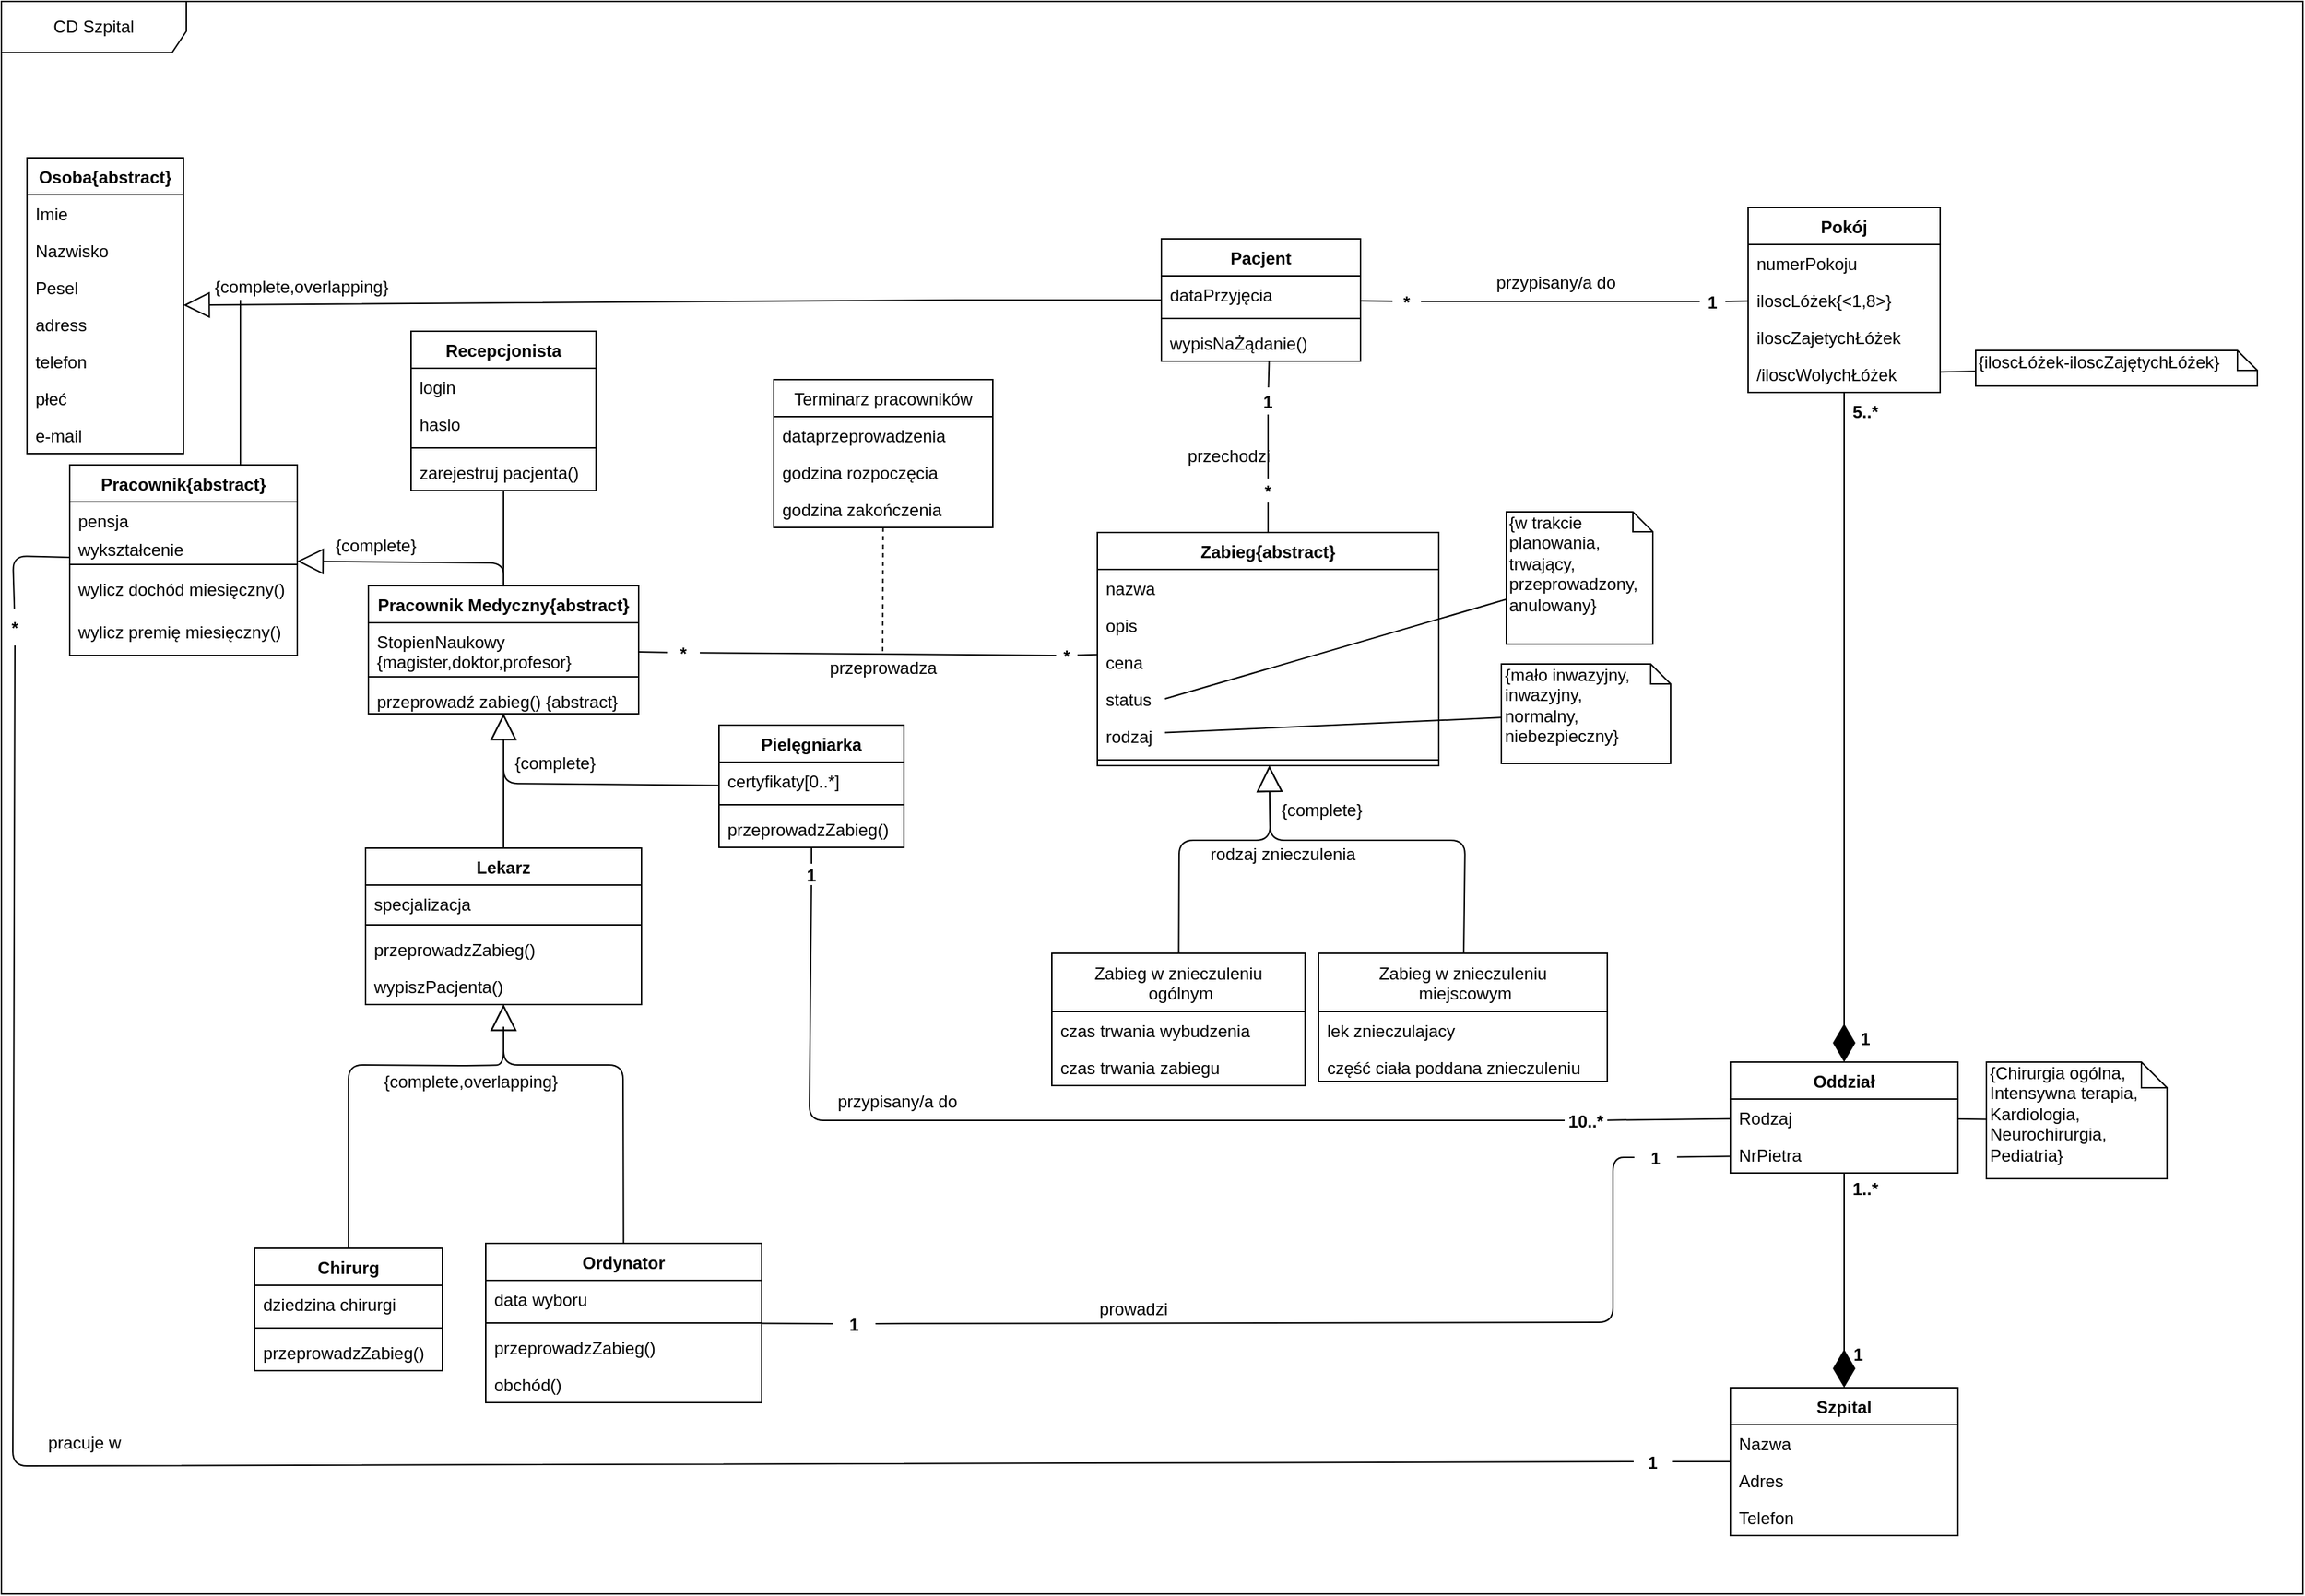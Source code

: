 <mxfile version="10.7.1" type="github"><diagram id="T34uIwSaDnBM8WevRqWh" name="Page-1"><mxGraphModel dx="3764" dy="1315" grid="1" gridSize="10" guides="1" tooltips="1" connect="1" arrows="1" fold="1" page="1" pageScale="1" pageWidth="827" pageHeight="1169" background="none" math="0" shadow="0"><root><mxCell id="0"/><mxCell id="1" parent="0"/><mxCell id="V0LmtOdD6tVDb5vqFVER-1" value="Szpital" style="swimlane;fontStyle=1;align=center;verticalAlign=top;childLayout=stackLayout;horizontal=1;startSize=26;horizontalStack=0;resizeParent=1;resizeParentMax=0;resizeLast=0;collapsible=1;marginBottom=0;" parent="1" vertex="1"><mxGeometry x="407.5" y="985" width="160" height="104" as="geometry"/></mxCell><mxCell id="V0LmtOdD6tVDb5vqFVER-2" value="Nazwa" style="text;strokeColor=none;fillColor=none;align=left;verticalAlign=top;spacingLeft=4;spacingRight=4;overflow=hidden;rotatable=0;points=[[0,0.5],[1,0.5]];portConstraint=eastwest;" parent="V0LmtOdD6tVDb5vqFVER-1" vertex="1"><mxGeometry y="26" width="160" height="26" as="geometry"/></mxCell><mxCell id="V0LmtOdD6tVDb5vqFVER-236" value="Adres" style="text;strokeColor=none;fillColor=none;align=left;verticalAlign=top;spacingLeft=4;spacingRight=4;overflow=hidden;rotatable=0;points=[[0,0.5],[1,0.5]];portConstraint=eastwest;" parent="V0LmtOdD6tVDb5vqFVER-1" vertex="1"><mxGeometry y="52" width="160" height="26" as="geometry"/></mxCell><mxCell id="V0LmtOdD6tVDb5vqFVER-237" value="Telefon" style="text;strokeColor=none;fillColor=none;align=left;verticalAlign=top;spacingLeft=4;spacingRight=4;overflow=hidden;rotatable=0;points=[[0,0.5],[1,0.5]];portConstraint=eastwest;" parent="V0LmtOdD6tVDb5vqFVER-1" vertex="1"><mxGeometry y="78" width="160" height="26" as="geometry"/></mxCell><mxCell id="V0LmtOdD6tVDb5vqFVER-20" value="Pokój" style="swimlane;fontStyle=1;align=center;verticalAlign=top;childLayout=stackLayout;horizontal=1;startSize=26;horizontalStack=0;resizeParent=1;resizeParentMax=0;resizeLast=0;collapsible=1;marginBottom=0;" parent="1" vertex="1"><mxGeometry x="420" y="155" width="135" height="130" as="geometry"/></mxCell><mxCell id="V0LmtOdD6tVDb5vqFVER-21" value="numerPokoju" style="text;strokeColor=none;fillColor=none;align=left;verticalAlign=top;spacingLeft=4;spacingRight=4;overflow=hidden;rotatable=0;points=[[0,0.5],[1,0.5]];portConstraint=eastwest;" parent="V0LmtOdD6tVDb5vqFVER-20" vertex="1"><mxGeometry y="26" width="135" height="26" as="geometry"/></mxCell><mxCell id="V0LmtOdD6tVDb5vqFVER-40" value="iloscLóżek{&lt;1,8&gt;}" style="text;strokeColor=none;fillColor=none;align=left;verticalAlign=top;spacingLeft=4;spacingRight=4;overflow=hidden;rotatable=0;points=[[0,0.5],[1,0.5]];portConstraint=eastwest;" parent="V0LmtOdD6tVDb5vqFVER-20" vertex="1"><mxGeometry y="52" width="135" height="26" as="geometry"/></mxCell><mxCell id="V0LmtOdD6tVDb5vqFVER-41" value="iloscZajetychŁóżek" style="text;strokeColor=none;fillColor=none;align=left;verticalAlign=top;spacingLeft=4;spacingRight=4;overflow=hidden;rotatable=0;points=[[0,0.5],[1,0.5]];portConstraint=eastwest;" parent="V0LmtOdD6tVDb5vqFVER-20" vertex="1"><mxGeometry y="78" width="135" height="26" as="geometry"/></mxCell><mxCell id="V0LmtOdD6tVDb5vqFVER-192" value="/iloscWolychŁóżek" style="text;strokeColor=none;fillColor=none;align=left;verticalAlign=top;spacingLeft=4;spacingRight=4;overflow=hidden;rotatable=0;points=[[0,0.5],[1,0.5]];portConstraint=eastwest;" parent="V0LmtOdD6tVDb5vqFVER-20" vertex="1"><mxGeometry y="104" width="135" height="26" as="geometry"/></mxCell><mxCell id="V0LmtOdD6tVDb5vqFVER-97" value="Pracownik Medyczny{abstract}" style="swimlane;fontStyle=1;align=center;verticalAlign=top;childLayout=stackLayout;horizontal=1;startSize=26;horizontalStack=0;resizeParent=1;resizeParentMax=0;resizeLast=0;collapsible=1;marginBottom=0;" parent="1" vertex="1"><mxGeometry x="-550" y="421" width="190" height="90" as="geometry"/></mxCell><mxCell id="V0LmtOdD6tVDb5vqFVER-98" value="StopienNaukowy&#10;{magister,doktor,profesor}" style="text;strokeColor=none;fillColor=none;align=left;verticalAlign=top;spacingLeft=4;spacingRight=4;overflow=hidden;rotatable=0;points=[[0,0.5],[1,0.5]];portConstraint=eastwest;" parent="V0LmtOdD6tVDb5vqFVER-97" vertex="1"><mxGeometry y="26" width="190" height="34" as="geometry"/></mxCell><mxCell id="V0LmtOdD6tVDb5vqFVER-99" value="" style="line;strokeWidth=1;fillColor=none;align=left;verticalAlign=middle;spacingTop=-1;spacingLeft=3;spacingRight=3;rotatable=0;labelPosition=right;points=[];portConstraint=eastwest;" parent="V0LmtOdD6tVDb5vqFVER-97" vertex="1"><mxGeometry y="60" width="190" height="8" as="geometry"/></mxCell><mxCell id="V0LmtOdD6tVDb5vqFVER-100" value="przeprowadź zabieg() {abstract}" style="text;strokeColor=none;fillColor=none;align=left;verticalAlign=top;spacingLeft=4;spacingRight=4;overflow=hidden;rotatable=0;points=[[0,0.5],[1,0.5]];portConstraint=eastwest;" parent="V0LmtOdD6tVDb5vqFVER-97" vertex="1"><mxGeometry y="68" width="190" height="22" as="geometry"/></mxCell><mxCell id="V0LmtOdD6tVDb5vqFVER-110" value="Lekarz" style="swimlane;fontStyle=1;align=center;verticalAlign=top;childLayout=stackLayout;horizontal=1;startSize=26;horizontalStack=0;resizeParent=1;resizeParentMax=0;resizeLast=0;collapsible=1;marginBottom=0;" parent="1" vertex="1"><mxGeometry x="-552" y="605.5" width="194" height="110" as="geometry"/></mxCell><mxCell id="V0LmtOdD6tVDb5vqFVER-111" value="specjalizacja" style="text;strokeColor=none;fillColor=none;align=left;verticalAlign=top;spacingLeft=4;spacingRight=4;overflow=hidden;rotatable=0;points=[[0,0.5],[1,0.5]];portConstraint=eastwest;" parent="V0LmtOdD6tVDb5vqFVER-110" vertex="1"><mxGeometry y="26" width="194" height="24" as="geometry"/></mxCell><mxCell id="V0LmtOdD6tVDb5vqFVER-112" value="" style="line;strokeWidth=1;fillColor=none;align=left;verticalAlign=middle;spacingTop=-1;spacingLeft=3;spacingRight=3;rotatable=0;labelPosition=right;points=[];portConstraint=eastwest;" parent="V0LmtOdD6tVDb5vqFVER-110" vertex="1"><mxGeometry y="50" width="194" height="8" as="geometry"/></mxCell><mxCell id="V0LmtOdD6tVDb5vqFVER-113" value="przeprowadzZabieg()" style="text;strokeColor=none;fillColor=none;align=left;verticalAlign=top;spacingLeft=4;spacingRight=4;overflow=hidden;rotatable=0;points=[[0,0.5],[1,0.5]];portConstraint=eastwest;" parent="V0LmtOdD6tVDb5vqFVER-110" vertex="1"><mxGeometry y="58" width="194" height="26" as="geometry"/></mxCell><mxCell id="V0LmtOdD6tVDb5vqFVER-233" value="wypiszPacjenta()" style="text;strokeColor=none;fillColor=none;align=left;verticalAlign=top;spacingLeft=4;spacingRight=4;overflow=hidden;rotatable=0;points=[[0,0.5],[1,0.5]];portConstraint=eastwest;" parent="V0LmtOdD6tVDb5vqFVER-110" vertex="1"><mxGeometry y="84" width="194" height="26" as="geometry"/></mxCell><mxCell id="V0LmtOdD6tVDb5vqFVER-140" value="Ordynator" style="swimlane;fontStyle=1;align=center;verticalAlign=top;childLayout=stackLayout;horizontal=1;startSize=26;horizontalStack=0;resizeParent=1;resizeParentMax=0;resizeLast=0;collapsible=1;marginBottom=0;" parent="1" vertex="1"><mxGeometry x="-467.5" y="883.5" width="194" height="112" as="geometry"/></mxCell><mxCell id="V0LmtOdD6tVDb5vqFVER-141" value="data wyboru" style="text;strokeColor=none;fillColor=none;align=left;verticalAlign=top;spacingLeft=4;spacingRight=4;overflow=hidden;rotatable=0;points=[[0,0.5],[1,0.5]];portConstraint=eastwest;" parent="V0LmtOdD6tVDb5vqFVER-140" vertex="1"><mxGeometry y="26" width="194" height="26" as="geometry"/></mxCell><mxCell id="V0LmtOdD6tVDb5vqFVER-142" value="" style="line;strokeWidth=1;fillColor=none;align=left;verticalAlign=middle;spacingTop=-1;spacingLeft=3;spacingRight=3;rotatable=0;labelPosition=right;points=[];portConstraint=eastwest;" parent="V0LmtOdD6tVDb5vqFVER-140" vertex="1"><mxGeometry y="52" width="194" height="8" as="geometry"/></mxCell><mxCell id="V0LmtOdD6tVDb5vqFVER-143" value="przeprowadzZabieg()" style="text;strokeColor=none;fillColor=none;align=left;verticalAlign=top;spacingLeft=4;spacingRight=4;overflow=hidden;rotatable=0;points=[[0,0.5],[1,0.5]];portConstraint=eastwest;" parent="V0LmtOdD6tVDb5vqFVER-140" vertex="1"><mxGeometry y="60" width="194" height="26" as="geometry"/></mxCell><mxCell id="V0LmtOdD6tVDb5vqFVER-177" value="obchód()" style="text;strokeColor=none;fillColor=none;align=left;verticalAlign=top;spacingLeft=4;spacingRight=4;overflow=hidden;rotatable=0;points=[[0,0.5],[1,0.5]];portConstraint=eastwest;" parent="V0LmtOdD6tVDb5vqFVER-140" vertex="1"><mxGeometry y="86" width="194" height="26" as="geometry"/></mxCell><mxCell id="V0LmtOdD6tVDb5vqFVER-134" value="Chirurg" style="swimlane;fontStyle=1;align=center;verticalAlign=top;childLayout=stackLayout;horizontal=1;startSize=26;horizontalStack=0;resizeParent=1;resizeParentMax=0;resizeLast=0;collapsible=1;marginBottom=0;" parent="1" vertex="1"><mxGeometry x="-630" y="887" width="132" height="86" as="geometry"/></mxCell><mxCell id="V0LmtOdD6tVDb5vqFVER-135" value="dziedzina chirurgi" style="text;strokeColor=none;fillColor=none;align=left;verticalAlign=top;spacingLeft=4;spacingRight=4;overflow=hidden;rotatable=0;points=[[0,0.5],[1,0.5]];portConstraint=eastwest;" parent="V0LmtOdD6tVDb5vqFVER-134" vertex="1"><mxGeometry y="26" width="132" height="26" as="geometry"/></mxCell><mxCell id="V0LmtOdD6tVDb5vqFVER-136" value="" style="line;strokeWidth=1;fillColor=none;align=left;verticalAlign=middle;spacingTop=-1;spacingLeft=3;spacingRight=3;rotatable=0;labelPosition=right;points=[];portConstraint=eastwest;" parent="V0LmtOdD6tVDb5vqFVER-134" vertex="1"><mxGeometry y="52" width="132" height="8" as="geometry"/></mxCell><mxCell id="V0LmtOdD6tVDb5vqFVER-137" value="przeprowadzZabieg()" style="text;strokeColor=none;fillColor=none;align=left;verticalAlign=top;spacingLeft=4;spacingRight=4;overflow=hidden;rotatable=0;points=[[0,0.5],[1,0.5]];portConstraint=eastwest;" parent="V0LmtOdD6tVDb5vqFVER-134" vertex="1"><mxGeometry y="60" width="132" height="26" as="geometry"/></mxCell><mxCell id="V0LmtOdD6tVDb5vqFVER-78" value="Pielęgniarka" style="swimlane;fontStyle=1;align=center;verticalAlign=top;childLayout=stackLayout;horizontal=1;startSize=26;horizontalStack=0;resizeParent=1;resizeParentMax=0;resizeLast=0;collapsible=1;marginBottom=0;" parent="1" vertex="1"><mxGeometry x="-303.5" y="519" width="130" height="86" as="geometry"/></mxCell><mxCell id="V0LmtOdD6tVDb5vqFVER-84" value="certyfikaty[0..*]" style="text;strokeColor=none;fillColor=none;align=left;verticalAlign=top;spacingLeft=4;spacingRight=4;overflow=hidden;rotatable=0;points=[[0,0.5],[1,0.5]];portConstraint=eastwest;" parent="V0LmtOdD6tVDb5vqFVER-78" vertex="1"><mxGeometry y="26" width="130" height="26" as="geometry"/></mxCell><mxCell id="V0LmtOdD6tVDb5vqFVER-80" value="" style="line;strokeWidth=1;fillColor=none;align=left;verticalAlign=middle;spacingTop=-1;spacingLeft=3;spacingRight=3;rotatable=0;labelPosition=right;points=[];portConstraint=eastwest;" parent="V0LmtOdD6tVDb5vqFVER-78" vertex="1"><mxGeometry y="52" width="130" height="8" as="geometry"/></mxCell><mxCell id="V0LmtOdD6tVDb5vqFVER-81" value="przeprowadzZabieg()" style="text;strokeColor=none;fillColor=none;align=left;verticalAlign=top;spacingLeft=4;spacingRight=4;overflow=hidden;rotatable=0;points=[[0,0.5],[1,0.5]];portConstraint=eastwest;" parent="V0LmtOdD6tVDb5vqFVER-78" vertex="1"><mxGeometry y="60" width="130" height="26" as="geometry"/></mxCell><mxCell id="V0LmtOdD6tVDb5vqFVER-5" value="Pacjent" style="swimlane;fontStyle=1;align=center;verticalAlign=top;childLayout=stackLayout;horizontal=1;startSize=26;horizontalStack=0;resizeParent=1;resizeParentMax=0;resizeLast=0;collapsible=1;marginBottom=0;" parent="1" vertex="1"><mxGeometry x="7.5" y="177" width="140" height="86" as="geometry"/></mxCell><mxCell id="V0LmtOdD6tVDb5vqFVER-57" value="dataPrzyjęcia" style="text;strokeColor=none;fillColor=none;align=left;verticalAlign=top;spacingLeft=4;spacingRight=4;overflow=hidden;rotatable=0;points=[[0,0.5],[1,0.5]];portConstraint=eastwest;" parent="V0LmtOdD6tVDb5vqFVER-5" vertex="1"><mxGeometry y="26" width="140" height="26" as="geometry"/></mxCell><mxCell id="V0LmtOdD6tVDb5vqFVER-7" value="" style="line;strokeWidth=1;fillColor=none;align=left;verticalAlign=middle;spacingTop=-1;spacingLeft=3;spacingRight=3;rotatable=0;labelPosition=right;points=[];portConstraint=eastwest;" parent="V0LmtOdD6tVDb5vqFVER-5" vertex="1"><mxGeometry y="52" width="140" height="8" as="geometry"/></mxCell><mxCell id="V0LmtOdD6tVDb5vqFVER-8" value="wypisNaŻądanie()" style="text;strokeColor=none;fillColor=none;align=left;verticalAlign=top;spacingLeft=4;spacingRight=4;overflow=hidden;rotatable=0;points=[[0,0.5],[1,0.5]];portConstraint=eastwest;" parent="V0LmtOdD6tVDb5vqFVER-5" vertex="1"><mxGeometry y="60" width="140" height="26" as="geometry"/></mxCell><mxCell id="V0LmtOdD6tVDb5vqFVER-42" value="Osoba{abstract}" style="swimlane;fontStyle=1;align=center;verticalAlign=top;childLayout=stackLayout;horizontal=1;startSize=26;horizontalStack=0;resizeParent=1;resizeParentMax=0;resizeLast=0;collapsible=1;marginBottom=0;" parent="1" vertex="1"><mxGeometry x="-790" y="120" width="110" height="208" as="geometry"><mxRectangle x="-472.5" y="145" width="120" height="26" as="alternateBounds"/></mxGeometry></mxCell><mxCell id="V0LmtOdD6tVDb5vqFVER-43" value="Imie" style="text;strokeColor=none;fillColor=none;align=left;verticalAlign=top;spacingLeft=4;spacingRight=4;overflow=hidden;rotatable=0;points=[[0,0.5],[1,0.5]];portConstraint=eastwest;" parent="V0LmtOdD6tVDb5vqFVER-42" vertex="1"><mxGeometry y="26" width="110" height="26" as="geometry"/></mxCell><mxCell id="V0LmtOdD6tVDb5vqFVER-46" value="Nazwisko" style="text;strokeColor=none;fillColor=none;align=left;verticalAlign=top;spacingLeft=4;spacingRight=4;overflow=hidden;rotatable=0;points=[[0,0.5],[1,0.5]];portConstraint=eastwest;" parent="V0LmtOdD6tVDb5vqFVER-42" vertex="1"><mxGeometry y="52" width="110" height="26" as="geometry"/></mxCell><mxCell id="V0LmtOdD6tVDb5vqFVER-47" value="Pesel" style="text;strokeColor=none;fillColor=none;align=left;verticalAlign=top;spacingLeft=4;spacingRight=4;overflow=hidden;rotatable=0;points=[[0,0.5],[1,0.5]];portConstraint=eastwest;" parent="V0LmtOdD6tVDb5vqFVER-42" vertex="1"><mxGeometry y="78" width="110" height="26" as="geometry"/></mxCell><mxCell id="V0LmtOdD6tVDb5vqFVER-48" value="adress" style="text;strokeColor=none;fillColor=none;align=left;verticalAlign=top;spacingLeft=4;spacingRight=4;overflow=hidden;rotatable=0;points=[[0,0.5],[1,0.5]];portConstraint=eastwest;" parent="V0LmtOdD6tVDb5vqFVER-42" vertex="1"><mxGeometry y="104" width="110" height="26" as="geometry"/></mxCell><mxCell id="V0LmtOdD6tVDb5vqFVER-49" value="telefon" style="text;strokeColor=none;fillColor=none;align=left;verticalAlign=top;spacingLeft=4;spacingRight=4;overflow=hidden;rotatable=0;points=[[0,0.5],[1,0.5]];portConstraint=eastwest;" parent="V0LmtOdD6tVDb5vqFVER-42" vertex="1"><mxGeometry y="130" width="110" height="26" as="geometry"/></mxCell><mxCell id="V0LmtOdD6tVDb5vqFVER-251" value="płeć" style="text;strokeColor=none;fillColor=none;align=left;verticalAlign=top;spacingLeft=4;spacingRight=4;overflow=hidden;rotatable=0;points=[[0,0.5],[1,0.5]];portConstraint=eastwest;" parent="V0LmtOdD6tVDb5vqFVER-42" vertex="1"><mxGeometry y="156" width="110" height="26" as="geometry"/></mxCell><mxCell id="V0LmtOdD6tVDb5vqFVER-50" value="e-mail" style="text;strokeColor=none;fillColor=none;align=left;verticalAlign=top;spacingLeft=4;spacingRight=4;overflow=hidden;rotatable=0;points=[[0,0.5],[1,0.5]];portConstraint=eastwest;" parent="V0LmtOdD6tVDb5vqFVER-42" vertex="1"><mxGeometry y="182" width="110" height="26" as="geometry"/></mxCell><mxCell id="V0LmtOdD6tVDb5vqFVER-127" value="" style="endArrow=none;html=1;exitX=1;exitY=0.5;exitDx=0;exitDy=0;" parent="1" source="V0LmtOdD6tVDb5vqFVER-214" target="V0LmtOdD6tVDb5vqFVER-20" edge="1"><mxGeometry width="50" height="50" relative="1" as="geometry"><mxPoint x="268.5" y="283.601" as="sourcePoint"/><mxPoint x="98.5" y="612.5" as="targetPoint"/></mxGeometry></mxCell><mxCell id="V0LmtOdD6tVDb5vqFVER-145" value="Zabieg{abstract}" style="swimlane;fontStyle=1;align=center;verticalAlign=top;childLayout=stackLayout;horizontal=1;startSize=26;horizontalStack=0;resizeParent=1;resizeParentMax=0;resizeLast=0;collapsible=1;marginBottom=0;" parent="1" vertex="1"><mxGeometry x="-37.5" y="383.5" width="240" height="164" as="geometry"/></mxCell><mxCell id="V0LmtOdD6tVDb5vqFVER-149" value="nazwa" style="text;strokeColor=none;fillColor=none;align=left;verticalAlign=top;spacingLeft=4;spacingRight=4;overflow=hidden;rotatable=0;points=[[0,0.5],[1,0.5]];portConstraint=eastwest;" parent="V0LmtOdD6tVDb5vqFVER-145" vertex="1"><mxGeometry y="26" width="240" height="26" as="geometry"/></mxCell><mxCell id="bHVNC20wXIVItzgnzhsU-76" value="opis" style="text;strokeColor=none;fillColor=none;align=left;verticalAlign=top;spacingLeft=4;spacingRight=4;overflow=hidden;rotatable=0;points=[[0,0.5],[1,0.5]];portConstraint=eastwest;" vertex="1" parent="V0LmtOdD6tVDb5vqFVER-145"><mxGeometry y="52" width="240" height="26" as="geometry"/></mxCell><mxCell id="bHVNC20wXIVItzgnzhsU-75" value="cena" style="text;strokeColor=none;fillColor=none;align=left;verticalAlign=top;spacingLeft=4;spacingRight=4;overflow=hidden;rotatable=0;points=[[0,0.5],[1,0.5]];portConstraint=eastwest;" vertex="1" parent="V0LmtOdD6tVDb5vqFVER-145"><mxGeometry y="78" width="240" height="26" as="geometry"/></mxCell><mxCell id="bHVNC20wXIVItzgnzhsU-55" value="status" style="text;strokeColor=none;fillColor=none;align=left;verticalAlign=top;spacingLeft=4;spacingRight=4;overflow=hidden;rotatable=0;points=[[0,0.5],[1,0.5]];portConstraint=eastwest;" vertex="1" parent="V0LmtOdD6tVDb5vqFVER-145"><mxGeometry y="104" width="240" height="26" as="geometry"/></mxCell><mxCell id="bHVNC20wXIVItzgnzhsU-81" value="rodzaj" style="text;strokeColor=none;fillColor=none;align=left;verticalAlign=top;spacingLeft=4;spacingRight=4;overflow=hidden;rotatable=0;points=[[0,0.5],[1,0.5]];portConstraint=eastwest;" vertex="1" parent="V0LmtOdD6tVDb5vqFVER-145"><mxGeometry y="130" width="240" height="26" as="geometry"/></mxCell><mxCell id="V0LmtOdD6tVDb5vqFVER-147" value="" style="line;strokeWidth=1;fillColor=none;align=left;verticalAlign=middle;spacingTop=-1;spacingLeft=3;spacingRight=3;rotatable=0;labelPosition=right;points=[];portConstraint=eastwest;" parent="V0LmtOdD6tVDb5vqFVER-145" vertex="1"><mxGeometry y="156" width="240" height="8" as="geometry"/></mxCell><mxCell id="V0LmtOdD6tVDb5vqFVER-162" value="" style="endArrow=none;html=1;" parent="1" source="V0LmtOdD6tVDb5vqFVER-226" target="V0LmtOdD6tVDb5vqFVER-145" edge="1"><mxGeometry width="50" height="50" relative="1" as="geometry"><mxPoint x="-76.5" y="620" as="sourcePoint"/><mxPoint x="-26.5" y="570" as="targetPoint"/></mxGeometry></mxCell><mxCell id="V0LmtOdD6tVDb5vqFVER-163" value="" style="endArrow=none;html=1;entryX=0.541;entryY=1.005;entryDx=0;entryDy=0;entryPerimeter=0;" parent="1" source="V0LmtOdD6tVDb5vqFVER-200" target="V0LmtOdD6tVDb5vqFVER-8" edge="1"><mxGeometry width="50" height="50" relative="1" as="geometry"><mxPoint x="103.5" y="540" as="sourcePoint"/><mxPoint x="-3.5" y="337.5" as="targetPoint"/></mxGeometry></mxCell><mxCell id="V0LmtOdD6tVDb5vqFVER-164" value="{Chirurgia ogólna,&lt;br&gt;Intensywna terapia,&lt;br&gt;Kardiologia,&lt;br&gt;Neurochirurgia,&lt;br&gt;Pediatria}" style="shape=note;whiteSpace=wrap;html=1;size=18;verticalAlign=top;align=left;spacingTop=-6;" parent="1" vertex="1"><mxGeometry x="587.5" y="756" width="127" height="82" as="geometry"/></mxCell><mxCell id="V0LmtOdD6tVDb5vqFVER-167" value="" style="endArrow=none;html=1;" parent="1" source="V0LmtOdD6tVDb5vqFVER-139" target="V0LmtOdD6tVDb5vqFVER-164" edge="1"><mxGeometry width="50" height="50" relative="1" as="geometry"><mxPoint x="567.5" y="794.702" as="sourcePoint"/><mxPoint x="877.5" y="284.5" as="targetPoint"/></mxGeometry></mxCell><mxCell id="V0LmtOdD6tVDb5vqFVER-170" value="" style="endArrow=none;html=1;" parent="1" source="V0LmtOdD6tVDb5vqFVER-221" target="V0LmtOdD6tVDb5vqFVER-16" edge="1"><mxGeometry width="50" height="50" relative="1" as="geometry"><mxPoint x="63.5" y="630" as="sourcePoint"/><mxPoint x="113.5" y="580" as="targetPoint"/></mxGeometry></mxCell><mxCell id="V0LmtOdD6tVDb5vqFVER-179" value="" style="endArrow=block;endSize=16;endFill=0;html=1;" parent="1" source="V0LmtOdD6tVDb5vqFVER-5" target="V0LmtOdD6tVDb5vqFVER-42" edge="1"><mxGeometry x="-0.375" y="80" width="160" relative="1" as="geometry"><mxPoint x="-525" y="98" as="sourcePoint"/><mxPoint x="-365" y="98" as="targetPoint"/><mxPoint as="offset"/><Array as="points"><mxPoint x="-145" y="220"/></Array></mxGeometry></mxCell><mxCell id="V0LmtOdD6tVDb5vqFVER-183" value="" style="endArrow=block;endSize=16;endFill=0;html=1;" parent="1" source="V0LmtOdD6tVDb5vqFVER-110" target="V0LmtOdD6tVDb5vqFVER-97" edge="1"><mxGeometry x="-0.375" y="80" width="160" relative="1" as="geometry"><mxPoint x="-438.0" y="575" as="sourcePoint"/><mxPoint x="-598" y="575" as="targetPoint"/><mxPoint as="offset"/></mxGeometry></mxCell><mxCell id="V0LmtOdD6tVDb5vqFVER-184" value="" style="endArrow=block;endSize=16;endFill=0;html=1;" parent="1" source="V0LmtOdD6tVDb5vqFVER-78" target="V0LmtOdD6tVDb5vqFVER-97" edge="1"><mxGeometry x="-0.375" y="80" width="160" relative="1" as="geometry"><mxPoint x="-465.0" y="378" as="sourcePoint"/><mxPoint x="-625" y="378" as="targetPoint"/><mxPoint as="offset"/><Array as="points"><mxPoint x="-455" y="560"/></Array></mxGeometry></mxCell><mxCell id="V0LmtOdD6tVDb5vqFVER-185" value="" style="endArrow=block;endSize=16;endFill=0;html=1;" parent="1" source="V0LmtOdD6tVDb5vqFVER-140" target="V0LmtOdD6tVDb5vqFVER-110" edge="1"><mxGeometry x="-0.375" y="80" width="160" relative="1" as="geometry"><mxPoint x="-305" y="675.929" as="sourcePoint"/><mxPoint x="-145" y="675.929" as="targetPoint"/><mxPoint as="offset"/><Array as="points"><mxPoint x="-371" y="758"/><mxPoint x="-455" y="758"/></Array></mxGeometry></mxCell><mxCell id="V0LmtOdD6tVDb5vqFVER-186" value="" style="endArrow=block;endSize=16;endFill=0;html=1;" parent="1" source="V0LmtOdD6tVDb5vqFVER-134" target="V0LmtOdD6tVDb5vqFVER-110" edge="1"><mxGeometry x="-0.375" y="80" width="160" relative="1" as="geometry"><mxPoint x="-745" y="631" as="sourcePoint"/><mxPoint x="-475" y="728" as="targetPoint"/><mxPoint as="offset"/><Array as="points"><mxPoint x="-564" y="758"/><mxPoint x="-475" y="758.5"/><mxPoint x="-455" y="758"/><mxPoint x="-455" y="730"/></Array></mxGeometry></mxCell><mxCell id="V0LmtOdD6tVDb5vqFVER-201" value="*" style="text;align=center;fontStyle=1;verticalAlign=middle;spacingLeft=3;spacingRight=3;strokeColor=none;rotatable=0;points=[[0,0.5],[1,0.5]];portConstraint=eastwest;" parent="1" vertex="1"><mxGeometry x="75" y="345.5" width="15" height="17" as="geometry"/></mxCell><mxCell id="V0LmtOdD6tVDb5vqFVER-206" value="" style="endArrow=none;html=1;" parent="1" source="V0LmtOdD6tVDb5vqFVER-145" target="V0LmtOdD6tVDb5vqFVER-201" edge="1"><mxGeometry width="50" height="50" relative="1" as="geometry"><mxPoint x="-14.523" y="437.5" as="sourcePoint"/><mxPoint x="-48.477" y="332" as="targetPoint"/></mxGeometry></mxCell><mxCell id="V0LmtOdD6tVDb5vqFVER-200" value="1" style="text;align=center;fontStyle=1;verticalAlign=middle;spacingLeft=3;spacingRight=3;strokeColor=none;rotatable=0;points=[[0,0.5],[1,0.5]];portConstraint=eastwest;" parent="1" vertex="1"><mxGeometry x="77.5" y="281.5" width="10" height="19" as="geometry"/></mxCell><mxCell id="V0LmtOdD6tVDb5vqFVER-207" value="" style="endArrow=none;html=1;" parent="1" source="V0LmtOdD6tVDb5vqFVER-201" target="V0LmtOdD6tVDb5vqFVER-200" edge="1"><mxGeometry width="50" height="50" relative="1" as="geometry"><mxPoint x="-30.214" y="403" as="sourcePoint"/><mxPoint x="-50.5" y="332" as="targetPoint"/></mxGeometry></mxCell><mxCell id="V0LmtOdD6tVDb5vqFVER-199" value="*" style="text;align=center;fontStyle=1;verticalAlign=middle;spacingLeft=3;spacingRight=3;strokeColor=none;rotatable=0;points=[[0,0.5],[1,0.5]];portConstraint=eastwest;" parent="1" vertex="1"><mxGeometry x="170" y="208" width="20" height="26" as="geometry"/></mxCell><mxCell id="V0LmtOdD6tVDb5vqFVER-208" value="" style="endArrow=none;html=1;" parent="1" source="V0LmtOdD6tVDb5vqFVER-5" target="V0LmtOdD6tVDb5vqFVER-199" edge="1"><mxGeometry width="50" height="50" relative="1" as="geometry"><mxPoint x="13.5" y="278.667" as="sourcePoint"/><mxPoint x="123.5" y="282.333" as="targetPoint"/></mxGeometry></mxCell><mxCell id="V0LmtOdD6tVDb5vqFVER-209" value="5..*" style="text;align=center;fontStyle=1;verticalAlign=middle;spacingLeft=3;spacingRight=3;strokeColor=none;rotatable=0;points=[[0,0.5],[1,0.5]];portConstraint=eastwest;" parent="1" vertex="1"><mxGeometry x="487.5" y="285" width="30" height="26" as="geometry"/></mxCell><mxCell id="V0LmtOdD6tVDb5vqFVER-214" value="1" style="text;align=center;fontStyle=1;verticalAlign=middle;spacingLeft=3;spacingRight=3;strokeColor=none;rotatable=0;points=[[0,0.5],[1,0.5]];portConstraint=eastwest;" parent="1" vertex="1"><mxGeometry x="386" y="208" width="18" height="26" as="geometry"/></mxCell><mxCell id="V0LmtOdD6tVDb5vqFVER-215" value="" style="endArrow=none;html=1;" parent="1" source="V0LmtOdD6tVDb5vqFVER-199" target="V0LmtOdD6tVDb5vqFVER-214" edge="1"><mxGeometry width="50" height="50" relative="1" as="geometry"><mxPoint x="48.5" y="281.353" as="sourcePoint"/><mxPoint x="123.5" y="283.118" as="targetPoint"/></mxGeometry></mxCell><mxCell id="V0LmtOdD6tVDb5vqFVER-213" value="1" style="text;align=center;fontStyle=1;verticalAlign=middle;spacingLeft=3;spacingRight=3;strokeColor=none;rotatable=0;points=[[0,0.5],[1,0.5]];portConstraint=eastwest;" parent="1" vertex="1"><mxGeometry x="487.5" y="726" width="30" height="26" as="geometry"/></mxCell><mxCell id="V0LmtOdD6tVDb5vqFVER-212" value="1" style="text;align=center;fontStyle=1;verticalAlign=middle;spacingLeft=3;spacingRight=3;strokeColor=none;rotatable=0;points=[[0,0.5],[1,0.5]];portConstraint=eastwest;" parent="1" vertex="1"><mxGeometry x="482.5" y="948" width="30" height="26" as="geometry"/></mxCell><mxCell id="V0LmtOdD6tVDb5vqFVER-220" value="1..*" style="text;align=center;fontStyle=1;verticalAlign=middle;spacingLeft=3;spacingRight=3;strokeColor=none;rotatable=0;points=[[0,0.5],[1,0.5]];portConstraint=eastwest;" parent="1" vertex="1"><mxGeometry x="487.5" y="831.5" width="30" height="26" as="geometry"/></mxCell><mxCell id="V0LmtOdD6tVDb5vqFVER-222" value="1" style="text;align=center;fontStyle=1;verticalAlign=middle;spacingLeft=3;spacingRight=3;strokeColor=none;rotatable=0;points=[[0,0.5],[1,0.5]];portConstraint=eastwest;" parent="1" vertex="1"><mxGeometry x="-223.5" y="927" width="30" height="26" as="geometry"/></mxCell><mxCell id="V0LmtOdD6tVDb5vqFVER-224" value="" style="endArrow=none;html=1;" parent="1" source="V0LmtOdD6tVDb5vqFVER-140" target="V0LmtOdD6tVDb5vqFVER-222" edge="1"><mxGeometry width="50" height="50" relative="1" as="geometry"><mxPoint x="-135" y="922.87" as="sourcePoint"/><mxPoint x="-100" y="920" as="targetPoint"/></mxGeometry></mxCell><mxCell id="V0LmtOdD6tVDb5vqFVER-221" value="1" style="text;align=center;fontStyle=1;verticalAlign=middle;spacingLeft=3;spacingRight=3;strokeColor=none;rotatable=0;points=[[0,0.5],[1,0.5]];portConstraint=eastwest;" parent="1" vertex="1"><mxGeometry x="340" y="810" width="30" height="26" as="geometry"/></mxCell><mxCell id="V0LmtOdD6tVDb5vqFVER-225" value="" style="endArrow=none;html=1;entryX=0;entryY=0.5;entryDx=0;entryDy=0;" parent="1" source="V0LmtOdD6tVDb5vqFVER-222" target="V0LmtOdD6tVDb5vqFVER-221" edge="1"><mxGeometry width="50" height="50" relative="1" as="geometry"><mxPoint x="200.239" y="835.5" as="sourcePoint"/><mxPoint x="325" y="819" as="targetPoint"/><Array as="points"><mxPoint x="325" y="939"/><mxPoint x="325" y="823"/></Array></mxGeometry></mxCell><mxCell id="V0LmtOdD6tVDb5vqFVER-227" value="*" style="text;align=center;fontStyle=1;verticalAlign=middle;spacingLeft=3;spacingRight=3;strokeColor=none;rotatable=0;points=[[0,0.5],[1,0.5]];portConstraint=eastwest;" parent="1" vertex="1"><mxGeometry x="-340" y="455" width="23" height="26" as="geometry"/></mxCell><mxCell id="V0LmtOdD6tVDb5vqFVER-228" value="" style="endArrow=none;html=1;" parent="1" source="V0LmtOdD6tVDb5vqFVER-97" target="V0LmtOdD6tVDb5vqFVER-227" edge="1"><mxGeometry width="50" height="50" relative="1" as="geometry"><mxPoint x="-360" y="499.039" as="sourcePoint"/><mxPoint x="-255" y="500.188" as="targetPoint"/></mxGeometry></mxCell><mxCell id="V0LmtOdD6tVDb5vqFVER-226" value="*" style="text;align=center;fontStyle=1;verticalAlign=middle;spacingLeft=3;spacingRight=3;strokeColor=none;rotatable=0;points=[[0,0.5],[1,0.5]];portConstraint=eastwest;" parent="1" vertex="1"><mxGeometry x="-66.5" y="463" width="15" height="14" as="geometry"/></mxCell><mxCell id="V0LmtOdD6tVDb5vqFVER-229" value="" style="endArrow=none;html=1;" parent="1" source="V0LmtOdD6tVDb5vqFVER-227" target="V0LmtOdD6tVDb5vqFVER-226" edge="1"><mxGeometry width="50" height="50" relative="1" as="geometry"><mxPoint x="-328" y="499.18" as="sourcePoint"/><mxPoint x="-210" y="480" as="targetPoint"/></mxGeometry></mxCell><mxCell id="V0LmtOdD6tVDb5vqFVER-230" value="" style="endArrow=diamondThin;endFill=1;endSize=24;html=1;" parent="1" source="V0LmtOdD6tVDb5vqFVER-15" target="V0LmtOdD6tVDb5vqFVER-1" edge="1"><mxGeometry width="160" relative="1" as="geometry"><mxPoint x="487.5" y="831.5" as="sourcePoint"/><mxPoint x="487.5" y="951.5" as="targetPoint"/></mxGeometry></mxCell><mxCell id="V0LmtOdD6tVDb5vqFVER-235" value="CD Szpital" style="shape=umlFrame;whiteSpace=wrap;html=1;width=130;height=36;" parent="1" vertex="1"><mxGeometry x="-808" y="10" width="1618" height="1120" as="geometry"/></mxCell><mxCell id="V0LmtOdD6tVDb5vqFVER-15" value="Oddział" style="swimlane;fontStyle=1;align=center;verticalAlign=top;childLayout=stackLayout;horizontal=1;startSize=26;horizontalStack=0;resizeParent=1;resizeParentMax=0;resizeLast=0;collapsible=1;marginBottom=0;" parent="1" vertex="1"><mxGeometry x="407.5" y="756" width="160" height="78" as="geometry"/></mxCell><mxCell id="V0LmtOdD6tVDb5vqFVER-139" value="Rodzaj" style="text;strokeColor=none;fillColor=none;align=left;verticalAlign=top;spacingLeft=4;spacingRight=4;overflow=hidden;rotatable=0;points=[[0,0.5],[1,0.5]];portConstraint=eastwest;" parent="V0LmtOdD6tVDb5vqFVER-15" vertex="1"><mxGeometry y="26" width="160" height="26" as="geometry"/></mxCell><mxCell id="V0LmtOdD6tVDb5vqFVER-16" value="NrPietra" style="text;strokeColor=none;fillColor=none;align=left;verticalAlign=top;spacingLeft=4;spacingRight=4;overflow=hidden;rotatable=0;points=[[0,0.5],[1,0.5]];portConstraint=eastwest;" parent="V0LmtOdD6tVDb5vqFVER-15" vertex="1"><mxGeometry y="52" width="160" height="26" as="geometry"/></mxCell><mxCell id="V0LmtOdD6tVDb5vqFVER-231" value="" style="endArrow=diamondThin;endFill=1;endSize=24;html=1;" parent="1" source="V0LmtOdD6tVDb5vqFVER-20" target="V0LmtOdD6tVDb5vqFVER-15" edge="1"><mxGeometry width="160" relative="1" as="geometry"><mxPoint x="643.5" y="184" as="sourcePoint"/><mxPoint x="483.5" y="639" as="targetPoint"/></mxGeometry></mxCell><mxCell id="V0LmtOdD6tVDb5vqFVER-253" value="Pracownik{abstract}" style="swimlane;fontStyle=1;align=center;verticalAlign=top;childLayout=stackLayout;horizontal=1;startSize=26;horizontalStack=0;resizeParent=1;resizeParentMax=0;resizeLast=0;collapsible=1;marginBottom=0;" parent="1" vertex="1"><mxGeometry x="-760" y="336" width="160" height="134" as="geometry"/></mxCell><mxCell id="bHVNC20wXIVItzgnzhsU-46" value="pensja" style="text;strokeColor=none;fillColor=none;align=left;verticalAlign=top;spacingLeft=4;spacingRight=4;overflow=hidden;rotatable=0;points=[[0,0.5],[1,0.5]];portConstraint=eastwest;" vertex="1" parent="V0LmtOdD6tVDb5vqFVER-253"><mxGeometry y="26" width="160" height="20" as="geometry"/></mxCell><mxCell id="V0LmtOdD6tVDb5vqFVER-193" value="wykształcenie" style="text;strokeColor=none;fillColor=none;align=left;verticalAlign=top;spacingLeft=4;spacingRight=4;overflow=hidden;rotatable=0;points=[[0,0.5],[1,0.5]];portConstraint=eastwest;" parent="V0LmtOdD6tVDb5vqFVER-253" vertex="1"><mxGeometry y="46" width="160" height="20" as="geometry"/></mxCell><mxCell id="V0LmtOdD6tVDb5vqFVER-255" value="" style="line;strokeWidth=1;fillColor=none;align=left;verticalAlign=middle;spacingTop=-1;spacingLeft=3;spacingRight=3;rotatable=0;labelPosition=right;points=[];portConstraint=eastwest;" parent="V0LmtOdD6tVDb5vqFVER-253" vertex="1"><mxGeometry y="66" width="160" height="8" as="geometry"/></mxCell><mxCell id="bHVNC20wXIVItzgnzhsU-80" value="wylicz dochód miesięczny()" style="text;strokeColor=none;fillColor=none;align=left;verticalAlign=top;spacingLeft=4;spacingRight=4;overflow=hidden;rotatable=0;points=[[0,0.5],[1,0.5]];portConstraint=eastwest;" vertex="1" parent="V0LmtOdD6tVDb5vqFVER-253"><mxGeometry y="74" width="160" height="30" as="geometry"/></mxCell><mxCell id="V0LmtOdD6tVDb5vqFVER-194" value="wylicz premię miesięczny()" style="text;strokeColor=none;fillColor=none;align=left;verticalAlign=top;spacingLeft=4;spacingRight=4;overflow=hidden;rotatable=0;points=[[0,0.5],[1,0.5]];portConstraint=eastwest;" parent="V0LmtOdD6tVDb5vqFVER-253" vertex="1"><mxGeometry y="104" width="160" height="30" as="geometry"/></mxCell><mxCell id="V0LmtOdD6tVDb5vqFVER-262" value="" style="endArrow=block;endSize=16;endFill=0;html=1;" parent="1" source="V0LmtOdD6tVDb5vqFVER-97" target="V0LmtOdD6tVDb5vqFVER-253" edge="1"><mxGeometry x="-0.375" y="80" width="160" relative="1" as="geometry"><mxPoint x="-460" y="396" as="sourcePoint"/><mxPoint x="-675" y="622" as="targetPoint"/><mxPoint as="offset"/><Array as="points"><mxPoint x="-455" y="405"/></Array></mxGeometry></mxCell><mxCell id="4-U4TnDnE4Jb1s5aNsce-1" value="" style="endArrow=none;html=1;" parent="1" source="4-U4TnDnE4Jb1s5aNsce-3" target="V0LmtOdD6tVDb5vqFVER-139" edge="1"><mxGeometry width="50" height="50" relative="1" as="geometry"><mxPoint x="-156.5" y="291.5" as="sourcePoint"/><mxPoint x="13.5" y="611.5" as="targetPoint"/></mxGeometry></mxCell><mxCell id="4-U4TnDnE4Jb1s5aNsce-2" value="1" style="text;align=center;fontStyle=1;verticalAlign=middle;spacingLeft=3;spacingRight=3;strokeColor=none;rotatable=0;points=[[0,0.5],[1,0.5]];portConstraint=eastwest;" parent="1" vertex="1"><mxGeometry x="-253.5" y="616.5" width="30" height="15" as="geometry"/></mxCell><mxCell id="4-U4TnDnE4Jb1s5aNsce-4" value="" style="endArrow=none;html=1;" parent="1" source="V0LmtOdD6tVDb5vqFVER-78" target="4-U4TnDnE4Jb1s5aNsce-2" edge="1"><mxGeometry width="50" height="50" relative="1" as="geometry"><mxPoint x="-390" y="294.203" as="sourcePoint"/><mxPoint x="20" y="699.5" as="targetPoint"/><Array as="points"/></mxGeometry></mxCell><mxCell id="4-U4TnDnE4Jb1s5aNsce-3" value="10..*" style="text;align=center;fontStyle=1;verticalAlign=middle;spacingLeft=3;spacingRight=3;strokeColor=none;rotatable=0;points=[[0,0.5],[1,0.5]];portConstraint=eastwest;" parent="1" vertex="1"><mxGeometry x="291" y="784" width="30" height="26" as="geometry"/></mxCell><mxCell id="4-U4TnDnE4Jb1s5aNsce-8" value="" style="endArrow=none;html=1;" parent="1" source="4-U4TnDnE4Jb1s5aNsce-3" target="4-U4TnDnE4Jb1s5aNsce-2" edge="1"><mxGeometry width="50" height="50" relative="1" as="geometry"><mxPoint x="20" y="699.5" as="sourcePoint"/><mxPoint x="-345" y="294.115" as="targetPoint"/><Array as="points"><mxPoint x="-240" y="797"/></Array></mxGeometry></mxCell><mxCell id="4-U4TnDnE4Jb1s5aNsce-12" value="przypisany/a do" style="text;html=1;strokeColor=none;fillColor=none;align=center;verticalAlign=middle;whiteSpace=wrap;rounded=0;" parent="1" vertex="1"><mxGeometry x="-233.5" y="774" width="110" height="20" as="geometry"/></mxCell><mxCell id="4-U4TnDnE4Jb1s5aNsce-14" value="prowadzi" style="text;html=1;strokeColor=none;fillColor=none;align=center;verticalAlign=middle;whiteSpace=wrap;rounded=0;rotation=0;" parent="1" vertex="1"><mxGeometry x="-32.5" y="920" width="40" height="20" as="geometry"/></mxCell><mxCell id="4-U4TnDnE4Jb1s5aNsce-15" value="" style="endArrow=none;html=1;" parent="1" source="4-U4TnDnE4Jb1s5aNsce-16" target="V0LmtOdD6tVDb5vqFVER-253" edge="1"><mxGeometry width="50" height="50" relative="1" as="geometry"><mxPoint x="-785" y="1009.5" as="sourcePoint"/><mxPoint x="-805" y="519.5" as="targetPoint"/><Array as="points"><mxPoint x="-800" y="400"/></Array></mxGeometry></mxCell><mxCell id="4-U4TnDnE4Jb1s5aNsce-16" value="*" style="text;align=center;fontStyle=1;verticalAlign=middle;spacingLeft=3;spacingRight=3;strokeColor=none;rotatable=0;points=[[0,0.5],[1,0.5]];portConstraint=eastwest;" parent="1" vertex="1"><mxGeometry x="-805" y="437" width="13" height="26" as="geometry"/></mxCell><mxCell id="4-U4TnDnE4Jb1s5aNsce-18" value="" style="endArrow=none;html=1;" parent="1" source="4-U4TnDnE4Jb1s5aNsce-20" target="4-U4TnDnE4Jb1s5aNsce-16" edge="1"><mxGeometry width="50" height="50" relative="1" as="geometry"><mxPoint x="20.0" y="964.503" as="sourcePoint"/><mxPoint x="-795" y="539.5" as="targetPoint"/><Array as="points"><mxPoint x="-800" y="1040"/></Array></mxGeometry></mxCell><mxCell id="4-U4TnDnE4Jb1s5aNsce-19" value="pracuje w" style="text;html=1;strokeColor=none;fillColor=none;align=center;verticalAlign=middle;whiteSpace=wrap;rounded=0;" parent="1" vertex="1"><mxGeometry x="-792.5" y="1014" width="85" height="20" as="geometry"/></mxCell><mxCell id="4-U4TnDnE4Jb1s5aNsce-20" value="1" style="text;align=center;fontStyle=1;verticalAlign=middle;spacingLeft=3;spacingRight=3;strokeColor=none;rotatable=0;points=[[0,0.5],[1,0.5]];portConstraint=eastwest;" parent="1" vertex="1"><mxGeometry x="339.5" y="1027" width="27" height="20" as="geometry"/></mxCell><mxCell id="4-U4TnDnE4Jb1s5aNsce-21" value="" style="endArrow=none;html=1;entryX=1;entryY=0.5;entryDx=0;entryDy=0;" parent="1" source="V0LmtOdD6tVDb5vqFVER-1" target="4-U4TnDnE4Jb1s5aNsce-20" edge="1"><mxGeometry width="50" height="50" relative="1" as="geometry"><mxPoint x="158.5" y="956.955" as="sourcePoint"/><mxPoint x="-657.786" y="525.643" as="targetPoint"/><Array as="points"/></mxGeometry></mxCell><mxCell id="4-U4TnDnE4Jb1s5aNsce-22" value="przeprowadza" style="text;html=1;strokeColor=none;fillColor=none;align=center;verticalAlign=middle;whiteSpace=wrap;rounded=0;" parent="1" vertex="1"><mxGeometry x="-208.5" y="470" width="40" height="17" as="geometry"/></mxCell><mxCell id="4-U4TnDnE4Jb1s5aNsce-23" value="przechodzi" style="text;html=1;strokeColor=none;fillColor=none;align=center;verticalAlign=middle;whiteSpace=wrap;rounded=0;" parent="1" vertex="1"><mxGeometry x="35" y="320" width="40" height="20" as="geometry"/></mxCell><mxCell id="4-U4TnDnE4Jb1s5aNsce-26" value="przypisany/a do" style="text;html=1;strokeColor=none;fillColor=none;align=center;verticalAlign=middle;whiteSpace=wrap;rounded=0;" parent="1" vertex="1"><mxGeometry x="229.5" y="198" width="110" height="20" as="geometry"/></mxCell><mxCell id="4-U4TnDnE4Jb1s5aNsce-29" value="{&lt;span&gt;iloscŁóżek-&lt;/span&gt;&lt;span&gt;iloscZajętychŁóżek&lt;/span&gt;}" style="shape=note;whiteSpace=wrap;html=1;size=14;verticalAlign=top;align=left;spacingTop=-6;" parent="1" vertex="1"><mxGeometry x="580" y="255.5" width="198" height="25" as="geometry"/></mxCell><mxCell id="4-U4TnDnE4Jb1s5aNsce-30" value="" style="endArrow=none;html=1;" parent="1" source="V0LmtOdD6tVDb5vqFVER-192" target="4-U4TnDnE4Jb1s5aNsce-29" edge="1"><mxGeometry width="50" height="50" relative="1" as="geometry"><mxPoint x="560" y="320" as="sourcePoint"/><mxPoint x="587.5" y="327.586" as="targetPoint"/></mxGeometry></mxCell><mxCell id="UwL4nr-0CrQPaEN5aRNv-1" value="" style="endArrow=none;dashed=1;html=1;" parent="1" source="UwL4nr-0CrQPaEN5aRNv-2" target="4-U4TnDnE4Jb1s5aNsce-22" edge="1"><mxGeometry width="50" height="50" relative="1" as="geometry"><mxPoint x="-200" y="560" as="sourcePoint"/><mxPoint x="-160" y="460" as="targetPoint"/></mxGeometry></mxCell><mxCell id="UwL4nr-0CrQPaEN5aRNv-2" value="Terminarz pracowników" style="swimlane;fontStyle=0;childLayout=stackLayout;horizontal=1;startSize=26;fillColor=none;horizontalStack=0;resizeParent=1;resizeParentMax=0;resizeLast=0;collapsible=1;marginBottom=0;" parent="1" vertex="1"><mxGeometry x="-265" y="276" width="154" height="104" as="geometry"/></mxCell><mxCell id="UwL4nr-0CrQPaEN5aRNv-3" value="dataprzeprowadzenia" style="text;strokeColor=none;fillColor=none;align=left;verticalAlign=top;spacingLeft=4;spacingRight=4;overflow=hidden;rotatable=0;points=[[0,0.5],[1,0.5]];portConstraint=eastwest;" parent="UwL4nr-0CrQPaEN5aRNv-2" vertex="1"><mxGeometry y="26" width="154" height="26" as="geometry"/></mxCell><mxCell id="bHVNC20wXIVItzgnzhsU-34" value="godzina rozpoczęcia" style="text;strokeColor=none;fillColor=none;align=left;verticalAlign=top;spacingLeft=4;spacingRight=4;overflow=hidden;rotatable=0;points=[[0,0.5],[1,0.5]];portConstraint=eastwest;" vertex="1" parent="UwL4nr-0CrQPaEN5aRNv-2"><mxGeometry y="52" width="154" height="26" as="geometry"/></mxCell><mxCell id="bHVNC20wXIVItzgnzhsU-35" value="godzina zakończenia" style="text;strokeColor=none;fillColor=none;align=left;verticalAlign=top;spacingLeft=4;spacingRight=4;overflow=hidden;rotatable=0;points=[[0,0.5],[1,0.5]];portConstraint=eastwest;" vertex="1" parent="UwL4nr-0CrQPaEN5aRNv-2"><mxGeometry y="78" width="154" height="26" as="geometry"/></mxCell><mxCell id="bHVNC20wXIVItzgnzhsU-1" value="Zabieg w znieczuleniu&#10; ogólnym" style="swimlane;fontStyle=0;childLayout=stackLayout;horizontal=1;startSize=41;fillColor=none;horizontalStack=0;resizeParent=1;resizeParentMax=0;resizeLast=0;collapsible=1;marginBottom=0;" vertex="1" parent="1"><mxGeometry x="-69.5" y="679.5" width="178" height="93" as="geometry"/></mxCell><mxCell id="bHVNC20wXIVItzgnzhsU-2" value="czas trwania wybudzenia" style="text;strokeColor=none;fillColor=none;align=left;verticalAlign=top;spacingLeft=4;spacingRight=4;overflow=hidden;rotatable=0;points=[[0,0.5],[1,0.5]];portConstraint=eastwest;" vertex="1" parent="bHVNC20wXIVItzgnzhsU-1"><mxGeometry y="41" width="178" height="26" as="geometry"/></mxCell><mxCell id="bHVNC20wXIVItzgnzhsU-3" value="czas trwania zabiegu" style="text;strokeColor=none;fillColor=none;align=left;verticalAlign=top;spacingLeft=4;spacingRight=4;overflow=hidden;rotatable=0;points=[[0,0.5],[1,0.5]];portConstraint=eastwest;" vertex="1" parent="bHVNC20wXIVItzgnzhsU-1"><mxGeometry y="67" width="178" height="26" as="geometry"/></mxCell><mxCell id="bHVNC20wXIVItzgnzhsU-11" value="Zabieg w znieczuleniu&#10; miejscowym" style="swimlane;fontStyle=0;childLayout=stackLayout;horizontal=1;startSize=41;fillColor=none;horizontalStack=0;resizeParent=1;resizeParentMax=0;resizeLast=0;collapsible=1;marginBottom=0;" vertex="1" parent="1"><mxGeometry x="118" y="679.5" width="203" height="90" as="geometry"/></mxCell><mxCell id="bHVNC20wXIVItzgnzhsU-6" value="lek znieczulajacy" style="text;strokeColor=none;fillColor=none;align=left;verticalAlign=top;spacingLeft=4;spacingRight=4;overflow=hidden;rotatable=0;points=[[0,0.5],[1,0.5]];portConstraint=eastwest;" vertex="1" parent="bHVNC20wXIVItzgnzhsU-11"><mxGeometry y="41" width="203" height="26" as="geometry"/></mxCell><mxCell id="bHVNC20wXIVItzgnzhsU-7" value="część ciała poddana znieczuleniu&#10;" style="text;strokeColor=none;fillColor=none;align=left;verticalAlign=top;spacingLeft=4;spacingRight=4;overflow=hidden;rotatable=0;points=[[0,0.5],[1,0.5]];portConstraint=eastwest;" vertex="1" parent="bHVNC20wXIVItzgnzhsU-11"><mxGeometry y="67" width="203" height="23" as="geometry"/></mxCell><mxCell id="bHVNC20wXIVItzgnzhsU-15" value="" style="endArrow=block;endSize=16;endFill=0;html=1;" edge="1" parent="1" source="bHVNC20wXIVItzgnzhsU-11" target="V0LmtOdD6tVDb5vqFVER-145"><mxGeometry x="-0.375" y="80" width="160" relative="1" as="geometry"><mxPoint x="137.5" y="616.5" as="sourcePoint"/><mxPoint x="82.875" y="561" as="targetPoint"/><mxPoint as="offset"/><Array as="points"><mxPoint x="221" y="600"/><mxPoint x="84" y="600"/></Array></mxGeometry></mxCell><mxCell id="bHVNC20wXIVItzgnzhsU-16" value="" style="endArrow=block;endSize=16;endFill=0;html=1;" edge="1" parent="1" source="bHVNC20wXIVItzgnzhsU-1" target="V0LmtOdD6tVDb5vqFVER-145"><mxGeometry x="-0.375" y="80" width="160" relative="1" as="geometry"><mxPoint x="25.5" y="625.5" as="sourcePoint"/><mxPoint x="25.5" y="538" as="targetPoint"/><mxPoint as="offset"/><Array as="points"><mxPoint x="20" y="600"/><mxPoint x="84" y="600"/></Array></mxGeometry></mxCell><mxCell id="bHVNC20wXIVItzgnzhsU-19" value="{complete}" style="text;html=1;resizable=0;points=[];autosize=1;align=left;verticalAlign=top;spacingTop=-4;" vertex="1" parent="1"><mxGeometry x="90" y="569" width="70" height="20" as="geometry"/></mxCell><mxCell id="bHVNC20wXIVItzgnzhsU-20" value="rodzaj znieczulenia" style="text;html=1;resizable=0;points=[];autosize=1;align=left;verticalAlign=top;spacingTop=-4;" vertex="1" parent="1"><mxGeometry x="40" y="600" width="120" height="20" as="geometry"/></mxCell><mxCell id="bHVNC20wXIVItzgnzhsU-22" value="" style="endArrow=none;html=1;exitX=0.75;exitY=0;exitDx=0;exitDy=0;" edge="1" parent="1" source="V0LmtOdD6tVDb5vqFVER-253"><mxGeometry width="50" height="50" relative="1" as="geometry"><mxPoint x="-690" y="420" as="sourcePoint"/><mxPoint x="-640" y="220" as="targetPoint"/></mxGeometry></mxCell><mxCell id="bHVNC20wXIVItzgnzhsU-23" value="{complete,overlapping}" style="text;html=1;resizable=0;points=[];autosize=1;align=left;verticalAlign=top;spacingTop=-4;" vertex="1" parent="1"><mxGeometry x="-660" y="201" width="140" height="20" as="geometry"/></mxCell><mxCell id="bHVNC20wXIVItzgnzhsU-25" value="" style="endArrow=none;html=1;" edge="1" parent="1" source="bHVNC20wXIVItzgnzhsU-70" target="V0LmtOdD6tVDb5vqFVER-97"><mxGeometry width="50" height="50" relative="1" as="geometry"><mxPoint x="-455" y="307.5" as="sourcePoint"/><mxPoint x="-600" y="465" as="targetPoint"/></mxGeometry></mxCell><mxCell id="bHVNC20wXIVItzgnzhsU-26" value="{complete}" style="text;html=1;resizable=0;points=[];autosize=1;align=left;verticalAlign=top;spacingTop=-4;" vertex="1" parent="1"><mxGeometry x="-575.5" y="383" width="70" height="20" as="geometry"/></mxCell><mxCell id="bHVNC20wXIVItzgnzhsU-28" value="{complete,overlapping}" style="text;html=1;resizable=0;points=[];autosize=1;align=left;verticalAlign=top;spacingTop=-4;" vertex="1" parent="1"><mxGeometry x="-540.61" y="760" width="140" height="20" as="geometry"/></mxCell><mxCell id="bHVNC20wXIVItzgnzhsU-41" value="{complete}" style="text;html=1;resizable=0;points=[];autosize=1;align=left;verticalAlign=top;spacingTop=-4;" vertex="1" parent="1"><mxGeometry x="-449" y="536" width="70" height="20" as="geometry"/></mxCell><mxCell id="bHVNC20wXIVItzgnzhsU-70" value="Recepcjonista" style="swimlane;fontStyle=1;align=center;verticalAlign=top;childLayout=stackLayout;horizontal=1;startSize=26;horizontalStack=0;resizeParent=1;resizeParentMax=0;resizeLast=0;collapsible=1;marginBottom=0;" vertex="1" parent="1"><mxGeometry x="-520" y="242" width="130" height="112" as="geometry"/></mxCell><mxCell id="bHVNC20wXIVItzgnzhsU-71" value="login" style="text;strokeColor=none;fillColor=none;align=left;verticalAlign=top;spacingLeft=4;spacingRight=4;overflow=hidden;rotatable=0;points=[[0,0.5],[1,0.5]];portConstraint=eastwest;" vertex="1" parent="bHVNC20wXIVItzgnzhsU-70"><mxGeometry y="26" width="130" height="26" as="geometry"/></mxCell><mxCell id="bHVNC20wXIVItzgnzhsU-74" value="haslo" style="text;strokeColor=none;fillColor=none;align=left;verticalAlign=top;spacingLeft=4;spacingRight=4;overflow=hidden;rotatable=0;points=[[0,0.5],[1,0.5]];portConstraint=eastwest;" vertex="1" parent="bHVNC20wXIVItzgnzhsU-70"><mxGeometry y="52" width="130" height="26" as="geometry"/></mxCell><mxCell id="bHVNC20wXIVItzgnzhsU-72" value="" style="line;strokeWidth=1;fillColor=none;align=left;verticalAlign=middle;spacingTop=-1;spacingLeft=3;spacingRight=3;rotatable=0;labelPosition=right;points=[];portConstraint=eastwest;" vertex="1" parent="bHVNC20wXIVItzgnzhsU-70"><mxGeometry y="78" width="130" height="8" as="geometry"/></mxCell><mxCell id="V0LmtOdD6tVDb5vqFVER-267" value="zarejestruj pacjenta()" style="text;strokeColor=none;fillColor=none;align=left;verticalAlign=top;spacingLeft=4;spacingRight=4;overflow=hidden;rotatable=0;points=[[0,0.5],[1,0.5]];portConstraint=eastwest;" parent="bHVNC20wXIVItzgnzhsU-70" vertex="1"><mxGeometry y="86" width="130" height="26" as="geometry"/></mxCell><mxCell id="bHVNC20wXIVItzgnzhsU-83" value="{mało inwazyjny,&lt;br&gt;inwazyjny,&lt;br&gt;normalny,&lt;br&gt;niebezpieczny}" style="shape=note;whiteSpace=wrap;html=1;size=14;verticalAlign=top;align=left;spacingTop=-6;" vertex="1" parent="1"><mxGeometry x="246.5" y="476" width="119" height="70" as="geometry"/></mxCell><mxCell id="bHVNC20wXIVItzgnzhsU-84" value="" style="endArrow=none;html=1;exitX=0.198;exitY=0.415;exitDx=0;exitDy=0;exitPerimeter=0;" edge="1" parent="1" source="bHVNC20wXIVItzgnzhsU-81" target="bHVNC20wXIVItzgnzhsU-83"><mxGeometry width="50" height="50" relative="1" as="geometry"><mxPoint x="92.5" y="355.5" as="sourcePoint"/><mxPoint x="92.5" y="310.5" as="targetPoint"/></mxGeometry></mxCell><mxCell id="bHVNC20wXIVItzgnzhsU-90" value="{&lt;span&gt;w trakcie planowania,&lt;br&gt;trwający,&lt;br&gt;przeprowadzony,&lt;br&gt;anulowany&lt;/span&gt;}" style="shape=note;whiteSpace=wrap;html=1;size=14;verticalAlign=top;align=left;spacingTop=-6;" vertex="1" parent="1"><mxGeometry x="250" y="369" width="103" height="93" as="geometry"/></mxCell><mxCell id="bHVNC20wXIVItzgnzhsU-91" value="" style="endArrow=none;html=1;exitX=0.198;exitY=0.5;exitDx=0;exitDy=0;exitPerimeter=0;" edge="1" parent="1" source="bHVNC20wXIVItzgnzhsU-55" target="bHVNC20wXIVItzgnzhsU-90"><mxGeometry width="50" height="50" relative="1" as="geometry"><mxPoint x="212.5" y="522.389" as="sourcePoint"/><mxPoint x="256.5" y="521.799" as="targetPoint"/></mxGeometry></mxCell></root></mxGraphModel></diagram></mxfile>